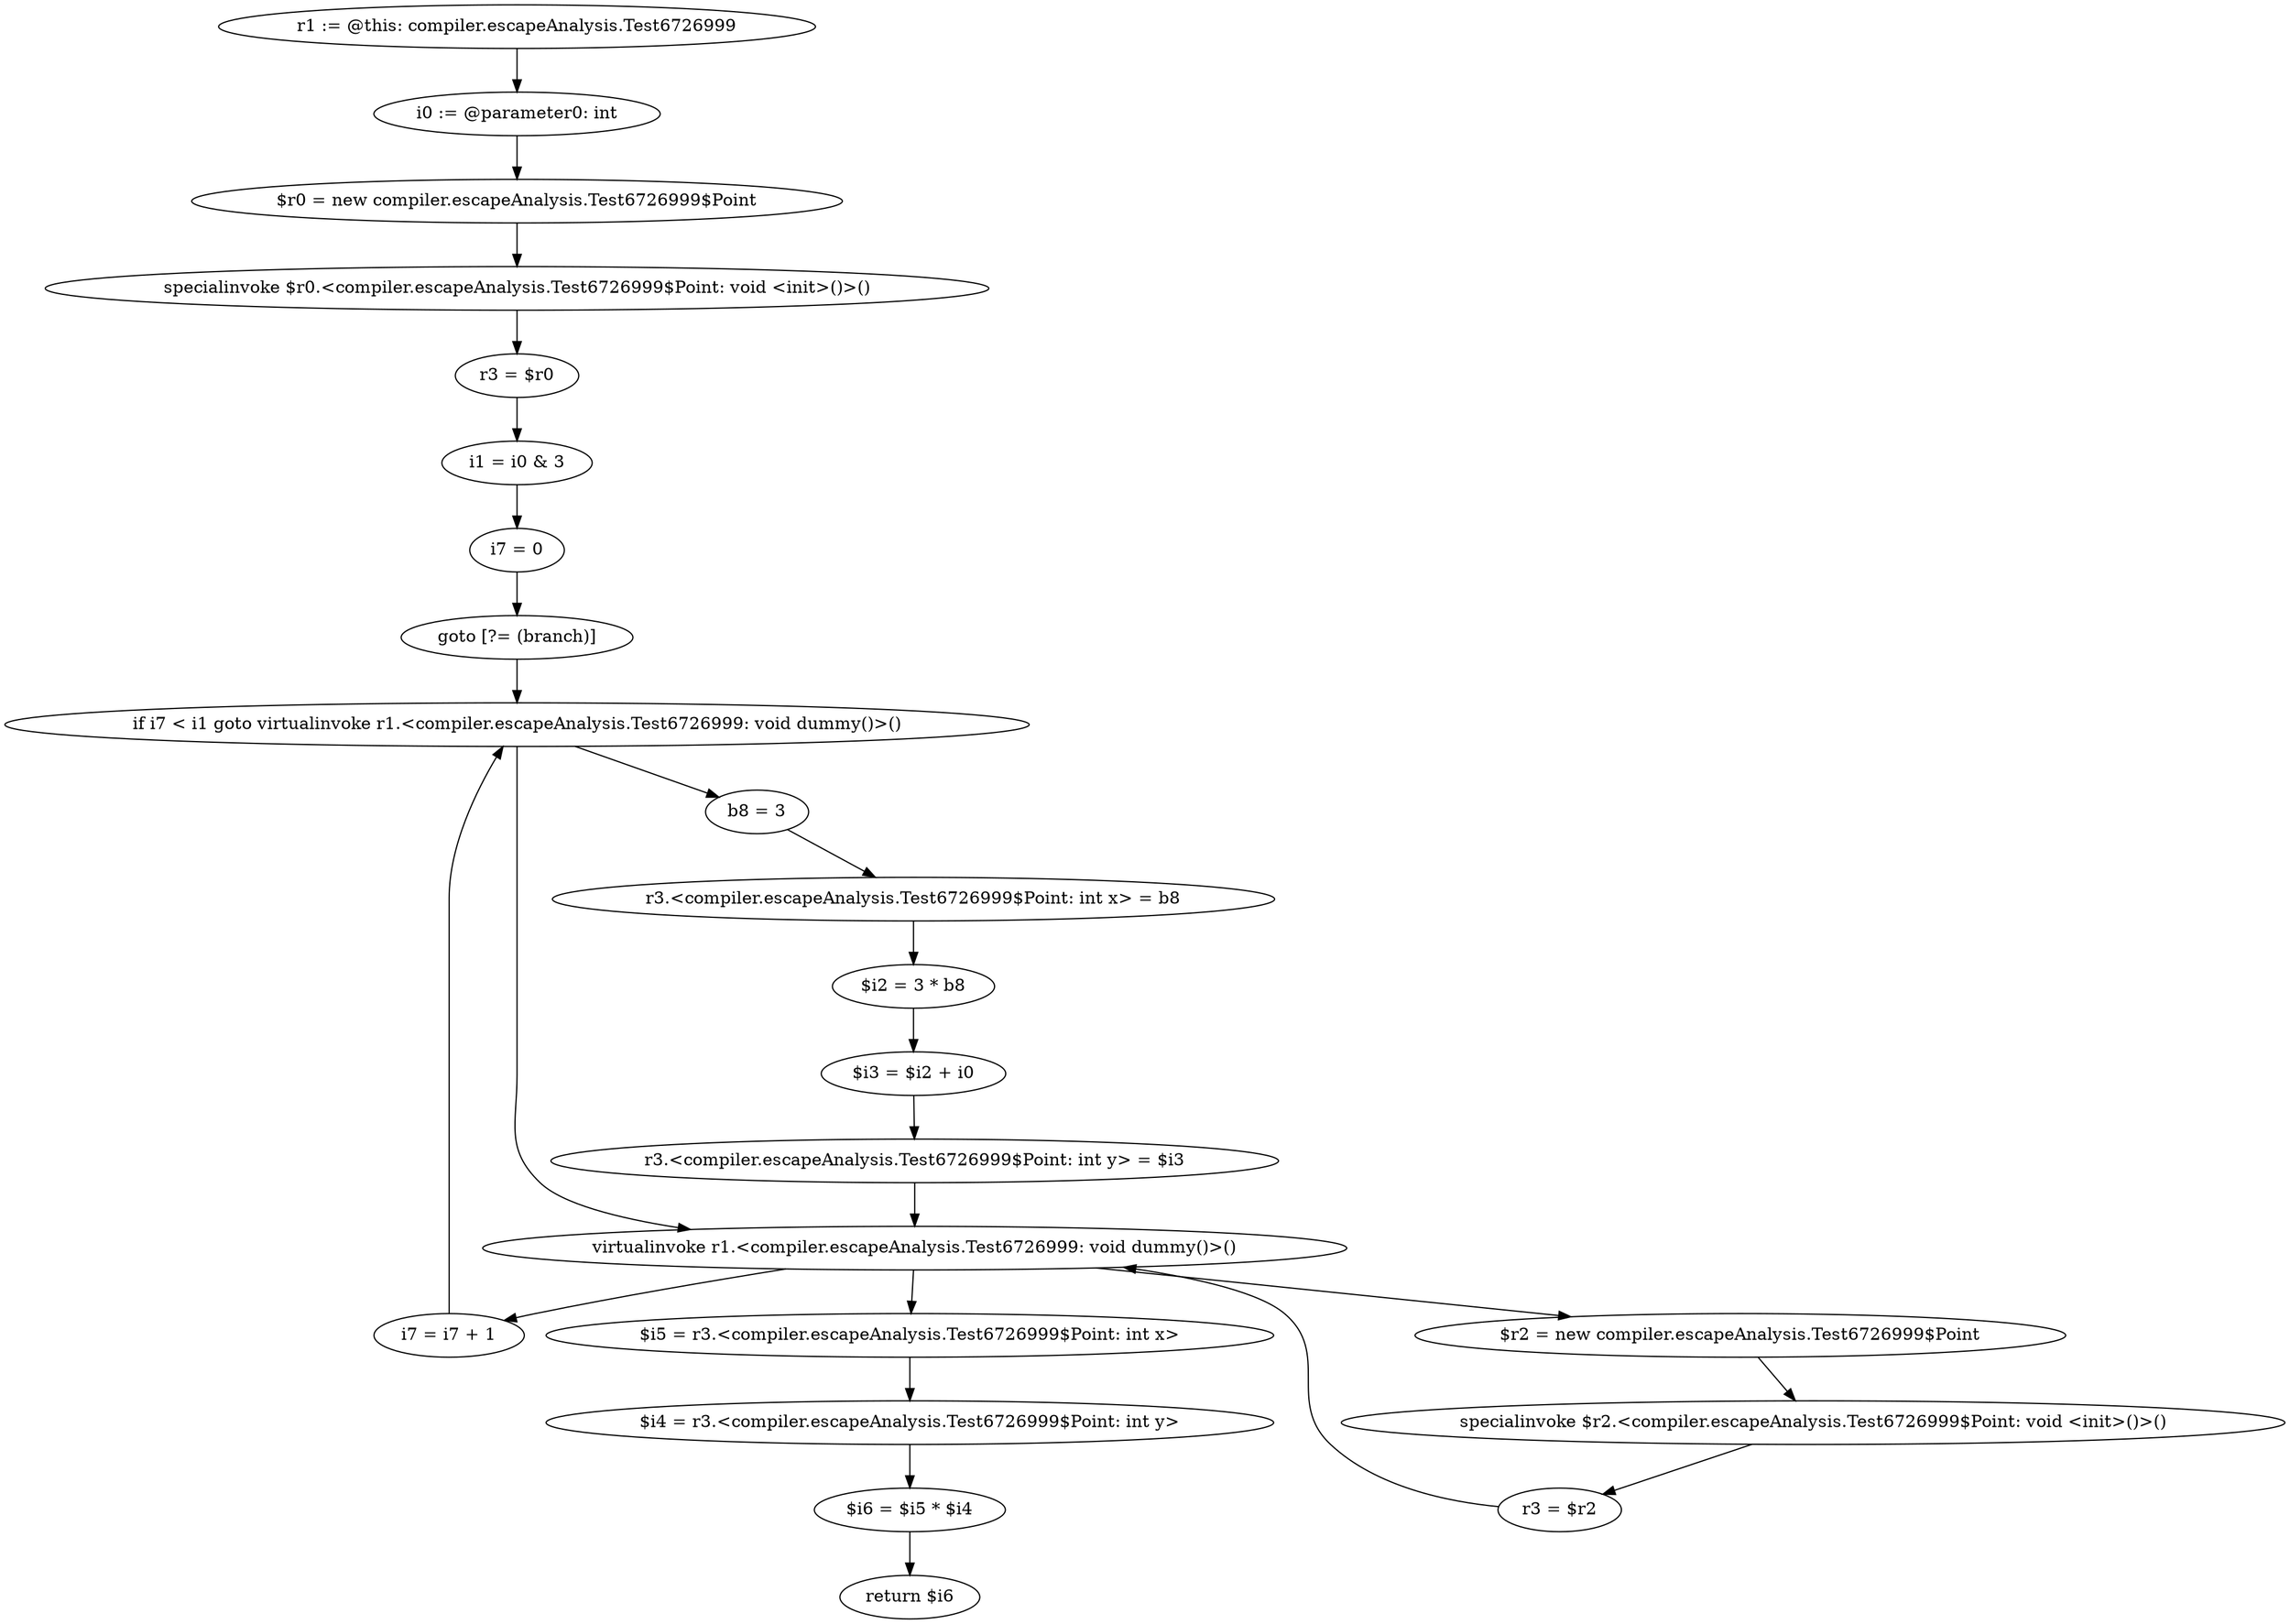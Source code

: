 digraph "unitGraph" {
    "r1 := @this: compiler.escapeAnalysis.Test6726999"
    "i0 := @parameter0: int"
    "$r0 = new compiler.escapeAnalysis.Test6726999$Point"
    "specialinvoke $r0.<compiler.escapeAnalysis.Test6726999$Point: void <init>()>()"
    "r3 = $r0"
    "i1 = i0 & 3"
    "i7 = 0"
    "goto [?= (branch)]"
    "virtualinvoke r1.<compiler.escapeAnalysis.Test6726999: void dummy()>()"
    "$r2 = new compiler.escapeAnalysis.Test6726999$Point"
    "specialinvoke $r2.<compiler.escapeAnalysis.Test6726999$Point: void <init>()>()"
    "r3 = $r2"
    "i7 = i7 + 1"
    "if i7 < i1 goto virtualinvoke r1.<compiler.escapeAnalysis.Test6726999: void dummy()>()"
    "b8 = 3"
    "r3.<compiler.escapeAnalysis.Test6726999$Point: int x> = b8"
    "$i2 = 3 * b8"
    "$i3 = $i2 + i0"
    "r3.<compiler.escapeAnalysis.Test6726999$Point: int y> = $i3"
    "$i5 = r3.<compiler.escapeAnalysis.Test6726999$Point: int x>"
    "$i4 = r3.<compiler.escapeAnalysis.Test6726999$Point: int y>"
    "$i6 = $i5 * $i4"
    "return $i6"
    "r1 := @this: compiler.escapeAnalysis.Test6726999"->"i0 := @parameter0: int";
    "i0 := @parameter0: int"->"$r0 = new compiler.escapeAnalysis.Test6726999$Point";
    "$r0 = new compiler.escapeAnalysis.Test6726999$Point"->"specialinvoke $r0.<compiler.escapeAnalysis.Test6726999$Point: void <init>()>()";
    "specialinvoke $r0.<compiler.escapeAnalysis.Test6726999$Point: void <init>()>()"->"r3 = $r0";
    "r3 = $r0"->"i1 = i0 & 3";
    "i1 = i0 & 3"->"i7 = 0";
    "i7 = 0"->"goto [?= (branch)]";
    "goto [?= (branch)]"->"if i7 < i1 goto virtualinvoke r1.<compiler.escapeAnalysis.Test6726999: void dummy()>()";
    "virtualinvoke r1.<compiler.escapeAnalysis.Test6726999: void dummy()>()"->"$r2 = new compiler.escapeAnalysis.Test6726999$Point";
    "$r2 = new compiler.escapeAnalysis.Test6726999$Point"->"specialinvoke $r2.<compiler.escapeAnalysis.Test6726999$Point: void <init>()>()";
    "specialinvoke $r2.<compiler.escapeAnalysis.Test6726999$Point: void <init>()>()"->"r3 = $r2";
    "r3 = $r2"->"virtualinvoke r1.<compiler.escapeAnalysis.Test6726999: void dummy()>()";
    "virtualinvoke r1.<compiler.escapeAnalysis.Test6726999: void dummy()>()"->"i7 = i7 + 1";
    "i7 = i7 + 1"->"if i7 < i1 goto virtualinvoke r1.<compiler.escapeAnalysis.Test6726999: void dummy()>()";
    "if i7 < i1 goto virtualinvoke r1.<compiler.escapeAnalysis.Test6726999: void dummy()>()"->"b8 = 3";
    "if i7 < i1 goto virtualinvoke r1.<compiler.escapeAnalysis.Test6726999: void dummy()>()"->"virtualinvoke r1.<compiler.escapeAnalysis.Test6726999: void dummy()>()";
    "b8 = 3"->"r3.<compiler.escapeAnalysis.Test6726999$Point: int x> = b8";
    "r3.<compiler.escapeAnalysis.Test6726999$Point: int x> = b8"->"$i2 = 3 * b8";
    "$i2 = 3 * b8"->"$i3 = $i2 + i0";
    "$i3 = $i2 + i0"->"r3.<compiler.escapeAnalysis.Test6726999$Point: int y> = $i3";
    "r3.<compiler.escapeAnalysis.Test6726999$Point: int y> = $i3"->"virtualinvoke r1.<compiler.escapeAnalysis.Test6726999: void dummy()>()";
    "virtualinvoke r1.<compiler.escapeAnalysis.Test6726999: void dummy()>()"->"$i5 = r3.<compiler.escapeAnalysis.Test6726999$Point: int x>";
    "$i5 = r3.<compiler.escapeAnalysis.Test6726999$Point: int x>"->"$i4 = r3.<compiler.escapeAnalysis.Test6726999$Point: int y>";
    "$i4 = r3.<compiler.escapeAnalysis.Test6726999$Point: int y>"->"$i6 = $i5 * $i4";
    "$i6 = $i5 * $i4"->"return $i6";
}
